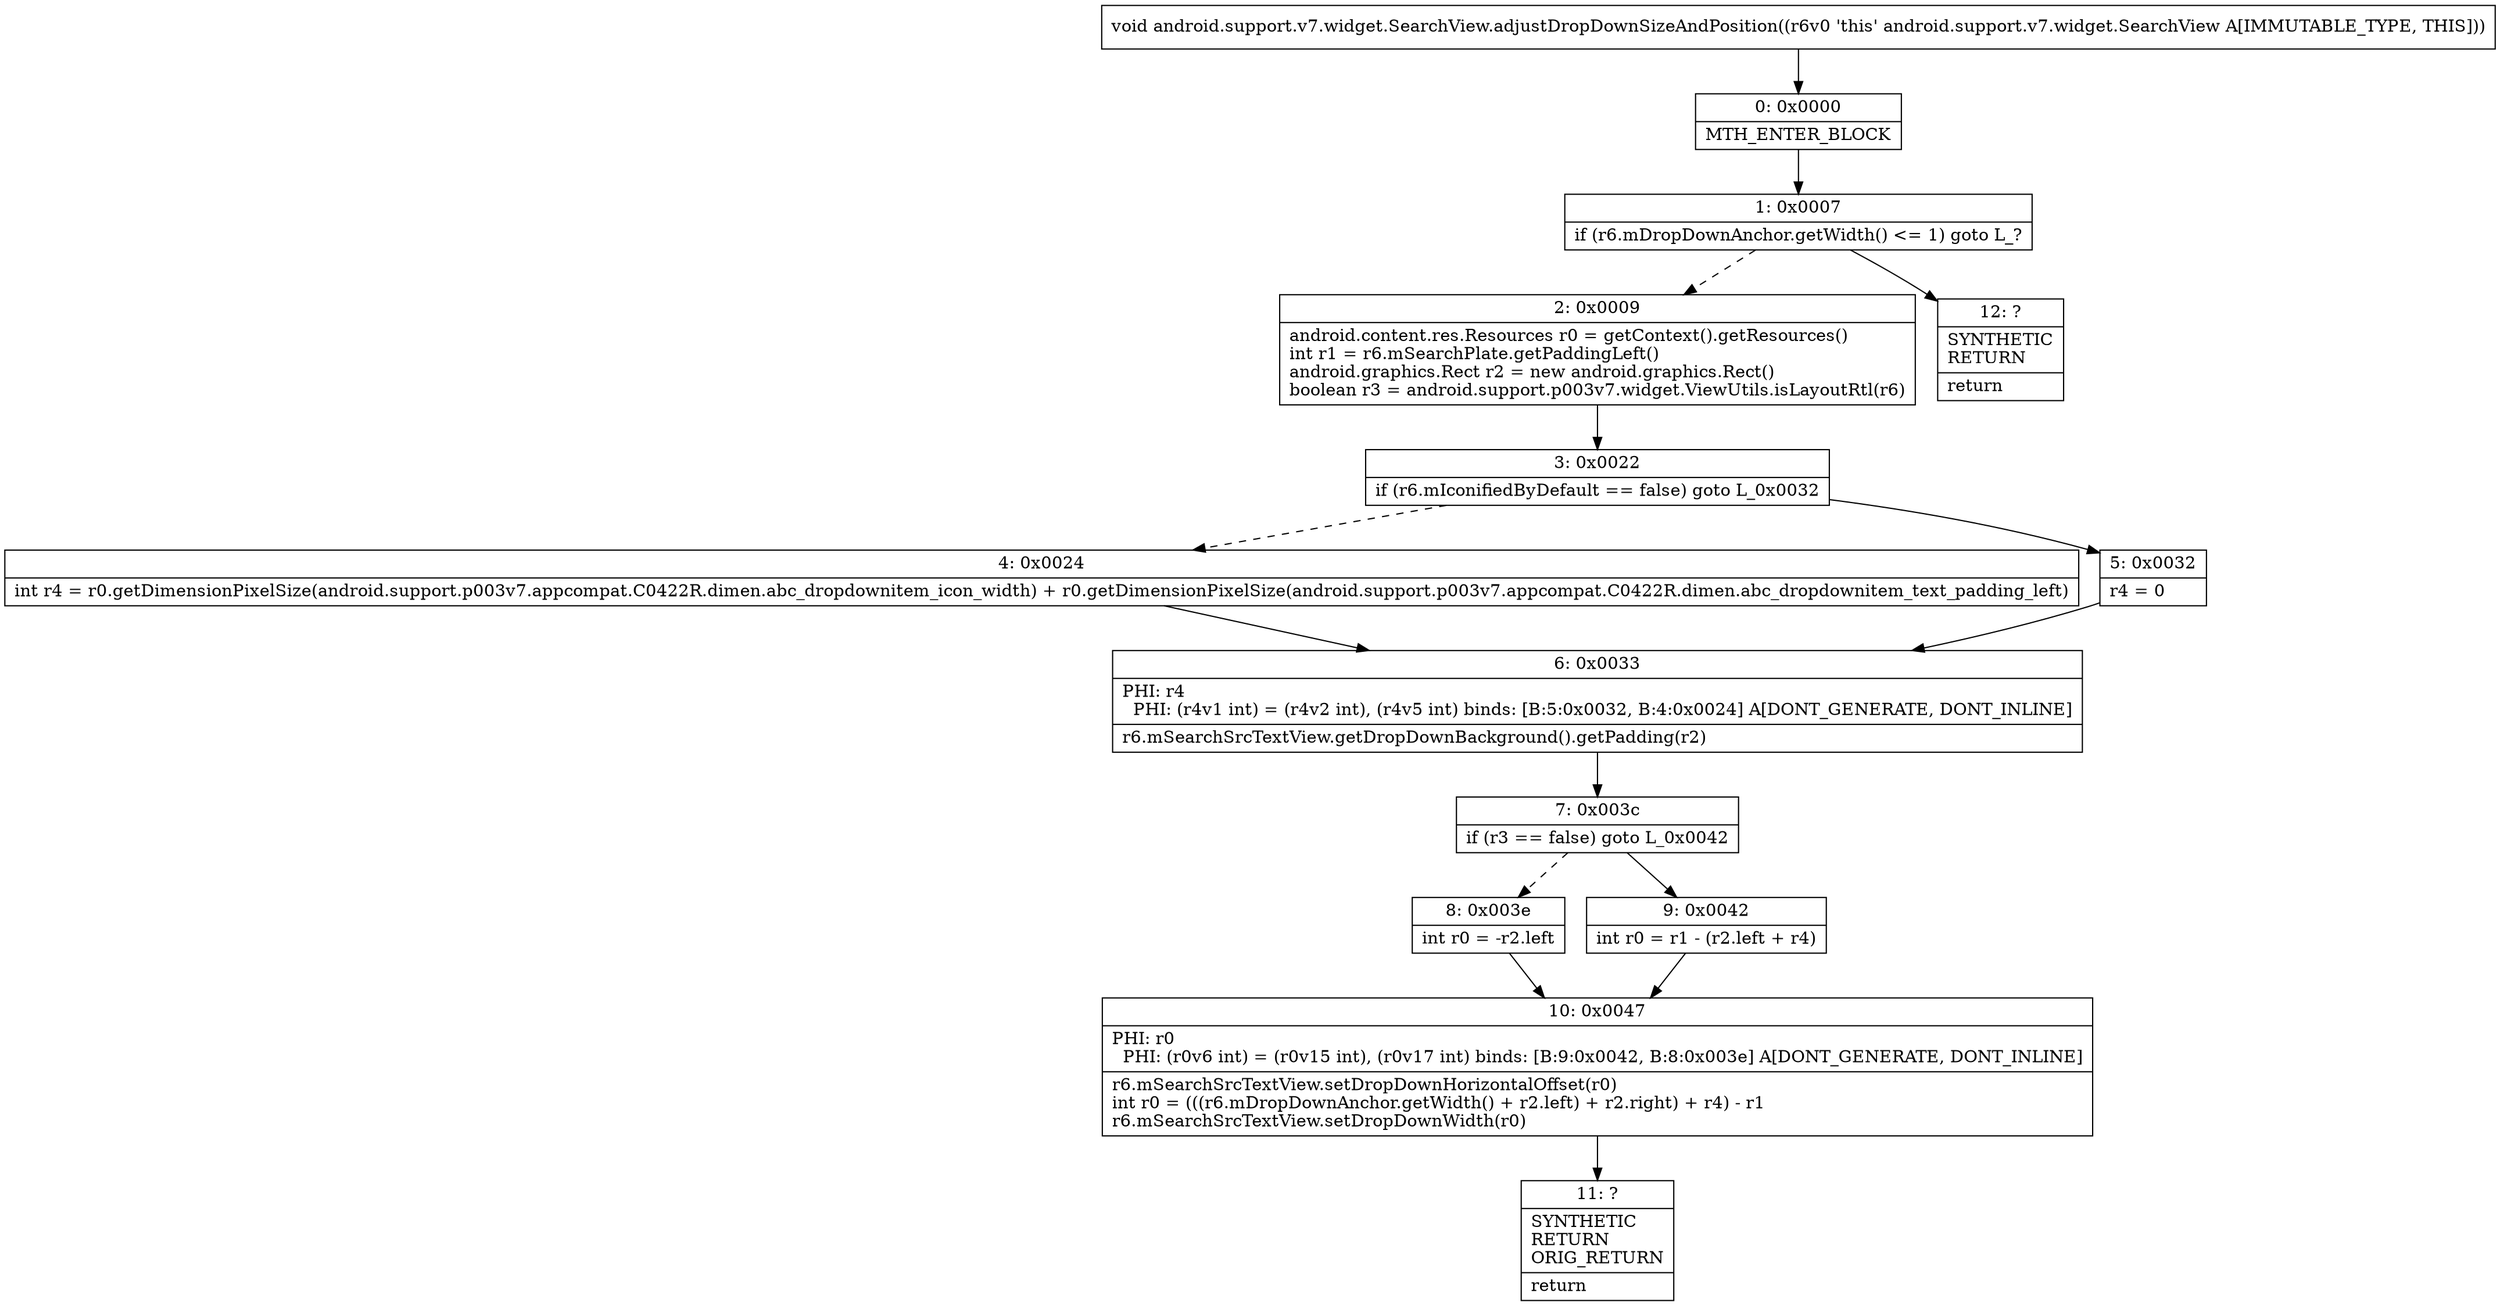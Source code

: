 digraph "CFG forandroid.support.v7.widget.SearchView.adjustDropDownSizeAndPosition()V" {
Node_0 [shape=record,label="{0\:\ 0x0000|MTH_ENTER_BLOCK\l}"];
Node_1 [shape=record,label="{1\:\ 0x0007|if (r6.mDropDownAnchor.getWidth() \<= 1) goto L_?\l}"];
Node_2 [shape=record,label="{2\:\ 0x0009|android.content.res.Resources r0 = getContext().getResources()\lint r1 = r6.mSearchPlate.getPaddingLeft()\landroid.graphics.Rect r2 = new android.graphics.Rect()\lboolean r3 = android.support.p003v7.widget.ViewUtils.isLayoutRtl(r6)\l}"];
Node_3 [shape=record,label="{3\:\ 0x0022|if (r6.mIconifiedByDefault == false) goto L_0x0032\l}"];
Node_4 [shape=record,label="{4\:\ 0x0024|int r4 = r0.getDimensionPixelSize(android.support.p003v7.appcompat.C0422R.dimen.abc_dropdownitem_icon_width) + r0.getDimensionPixelSize(android.support.p003v7.appcompat.C0422R.dimen.abc_dropdownitem_text_padding_left)\l}"];
Node_5 [shape=record,label="{5\:\ 0x0032|r4 = 0\l}"];
Node_6 [shape=record,label="{6\:\ 0x0033|PHI: r4 \l  PHI: (r4v1 int) = (r4v2 int), (r4v5 int) binds: [B:5:0x0032, B:4:0x0024] A[DONT_GENERATE, DONT_INLINE]\l|r6.mSearchSrcTextView.getDropDownBackground().getPadding(r2)\l}"];
Node_7 [shape=record,label="{7\:\ 0x003c|if (r3 == false) goto L_0x0042\l}"];
Node_8 [shape=record,label="{8\:\ 0x003e|int r0 = \-r2.left\l}"];
Node_9 [shape=record,label="{9\:\ 0x0042|int r0 = r1 \- (r2.left + r4)\l}"];
Node_10 [shape=record,label="{10\:\ 0x0047|PHI: r0 \l  PHI: (r0v6 int) = (r0v15 int), (r0v17 int) binds: [B:9:0x0042, B:8:0x003e] A[DONT_GENERATE, DONT_INLINE]\l|r6.mSearchSrcTextView.setDropDownHorizontalOffset(r0)\lint r0 = (((r6.mDropDownAnchor.getWidth() + r2.left) + r2.right) + r4) \- r1\lr6.mSearchSrcTextView.setDropDownWidth(r0)\l}"];
Node_11 [shape=record,label="{11\:\ ?|SYNTHETIC\lRETURN\lORIG_RETURN\l|return\l}"];
Node_12 [shape=record,label="{12\:\ ?|SYNTHETIC\lRETURN\l|return\l}"];
MethodNode[shape=record,label="{void android.support.v7.widget.SearchView.adjustDropDownSizeAndPosition((r6v0 'this' android.support.v7.widget.SearchView A[IMMUTABLE_TYPE, THIS])) }"];
MethodNode -> Node_0;
Node_0 -> Node_1;
Node_1 -> Node_2[style=dashed];
Node_1 -> Node_12;
Node_2 -> Node_3;
Node_3 -> Node_4[style=dashed];
Node_3 -> Node_5;
Node_4 -> Node_6;
Node_5 -> Node_6;
Node_6 -> Node_7;
Node_7 -> Node_8[style=dashed];
Node_7 -> Node_9;
Node_8 -> Node_10;
Node_9 -> Node_10;
Node_10 -> Node_11;
}

